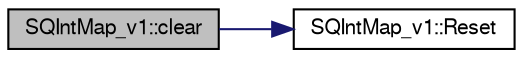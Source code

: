 digraph "SQIntMap_v1::clear"
{
  bgcolor="transparent";
  edge [fontname="FreeSans",fontsize="10",labelfontname="FreeSans",labelfontsize="10"];
  node [fontname="FreeSans",fontsize="10",shape=record];
  rankdir="LR";
  Node1 [label="SQIntMap_v1::clear",height=0.2,width=0.4,color="black", fillcolor="grey75", style="filled" fontcolor="black"];
  Node1 -> Node2 [color="midnightblue",fontsize="10",style="solid",fontname="FreeSans"];
  Node2 [label="SQIntMap_v1::Reset",height=0.2,width=0.4,color="black",URL="$d1/d94/classSQIntMap__v1.html#a802e2c5361296e154cc20ff4736c9972",tooltip="Clear Event. "];
}
